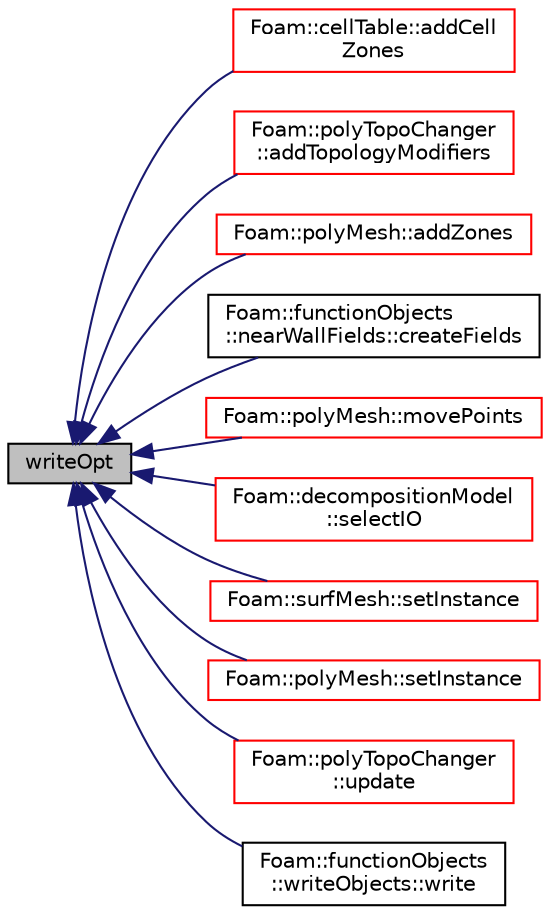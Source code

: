 digraph "writeOpt"
{
  bgcolor="transparent";
  edge [fontname="Helvetica",fontsize="10",labelfontname="Helvetica",labelfontsize="10"];
  node [fontname="Helvetica",fontsize="10",shape=record];
  rankdir="LR";
  Node1 [label="writeOpt",height=0.2,width=0.4,color="black", fillcolor="grey75", style="filled", fontcolor="black"];
  Node1 -> Node2 [dir="back",color="midnightblue",fontsize="10",style="solid",fontname="Helvetica"];
  Node2 [label="Foam::cellTable::addCell\lZones",height=0.2,width=0.4,color="red",URL="$a00229.html#a3e09b5787b5e4efb26cd459e05e4dafd",tooltip="Classify tableIds into cellZones according to the cellTable. "];
  Node1 -> Node3 [dir="back",color="midnightblue",fontsize="10",style="solid",fontname="Helvetica"];
  Node3 [label="Foam::polyTopoChanger\l::addTopologyModifiers",height=0.2,width=0.4,color="red",URL="$a01977.html#a461219d779ff9952b8288045df8e8ebf",tooltip="Add given set of topology modifiers to the topoChanger. "];
  Node1 -> Node4 [dir="back",color="midnightblue",fontsize="10",style="solid",fontname="Helvetica"];
  Node4 [label="Foam::polyMesh::addZones",height=0.2,width=0.4,color="red",URL="$a01954.html#ab8d4bd8da5c77e31b9299e50b60a16f2",tooltip="Add mesh zones. "];
  Node1 -> Node5 [dir="back",color="midnightblue",fontsize="10",style="solid",fontname="Helvetica"];
  Node5 [label="Foam::functionObjects\l::nearWallFields::createFields",height=0.2,width=0.4,color="black",URL="$a01616.html#a20355cbb8981de2b3ce25203075689b8"];
  Node1 -> Node6 [dir="back",color="midnightblue",fontsize="10",style="solid",fontname="Helvetica"];
  Node6 [label="Foam::polyMesh::movePoints",height=0.2,width=0.4,color="red",URL="$a01954.html#a3693c648bea2e99054cbbb75d4bf4e4d",tooltip="Move points, returns volumes swept by faces in motion. "];
  Node1 -> Node7 [dir="back",color="midnightblue",fontsize="10",style="solid",fontname="Helvetica"];
  Node7 [label="Foam::decompositionModel\l::selectIO",height=0.2,width=0.4,color="red",URL="$a00508.html#ae02a381aba966f0869732e9fa352d890",tooltip="Helper: return IOobject with optionally absolute path provided. "];
  Node1 -> Node8 [dir="back",color="midnightblue",fontsize="10",style="solid",fontname="Helvetica"];
  Node8 [label="Foam::surfMesh::setInstance",height=0.2,width=0.4,color="red",URL="$a02590.html#add9813891a074bebd77384af1717b0bf",tooltip="Set the instance for mesh files. "];
  Node1 -> Node9 [dir="back",color="midnightblue",fontsize="10",style="solid",fontname="Helvetica"];
  Node9 [label="Foam::polyMesh::setInstance",height=0.2,width=0.4,color="red",URL="$a01954.html#add9813891a074bebd77384af1717b0bf",tooltip="Set the instance for mesh files. "];
  Node1 -> Node10 [dir="back",color="midnightblue",fontsize="10",style="solid",fontname="Helvetica"];
  Node10 [label="Foam::polyTopoChanger\l::update",height=0.2,width=0.4,color="red",URL="$a01977.html#accc228623c2483264bcb2d8f3d47b4db",tooltip="Force recalculation of locally stored data on topological change. "];
  Node1 -> Node11 [dir="back",color="midnightblue",fontsize="10",style="solid",fontname="Helvetica"];
  Node11 [label="Foam::functionObjects\l::writeObjects::write",height=0.2,width=0.4,color="black",URL="$a02988.html#ae8f6374e29a250261b3979bbd6e5cb40",tooltip="Write the registered objects. "];
}
